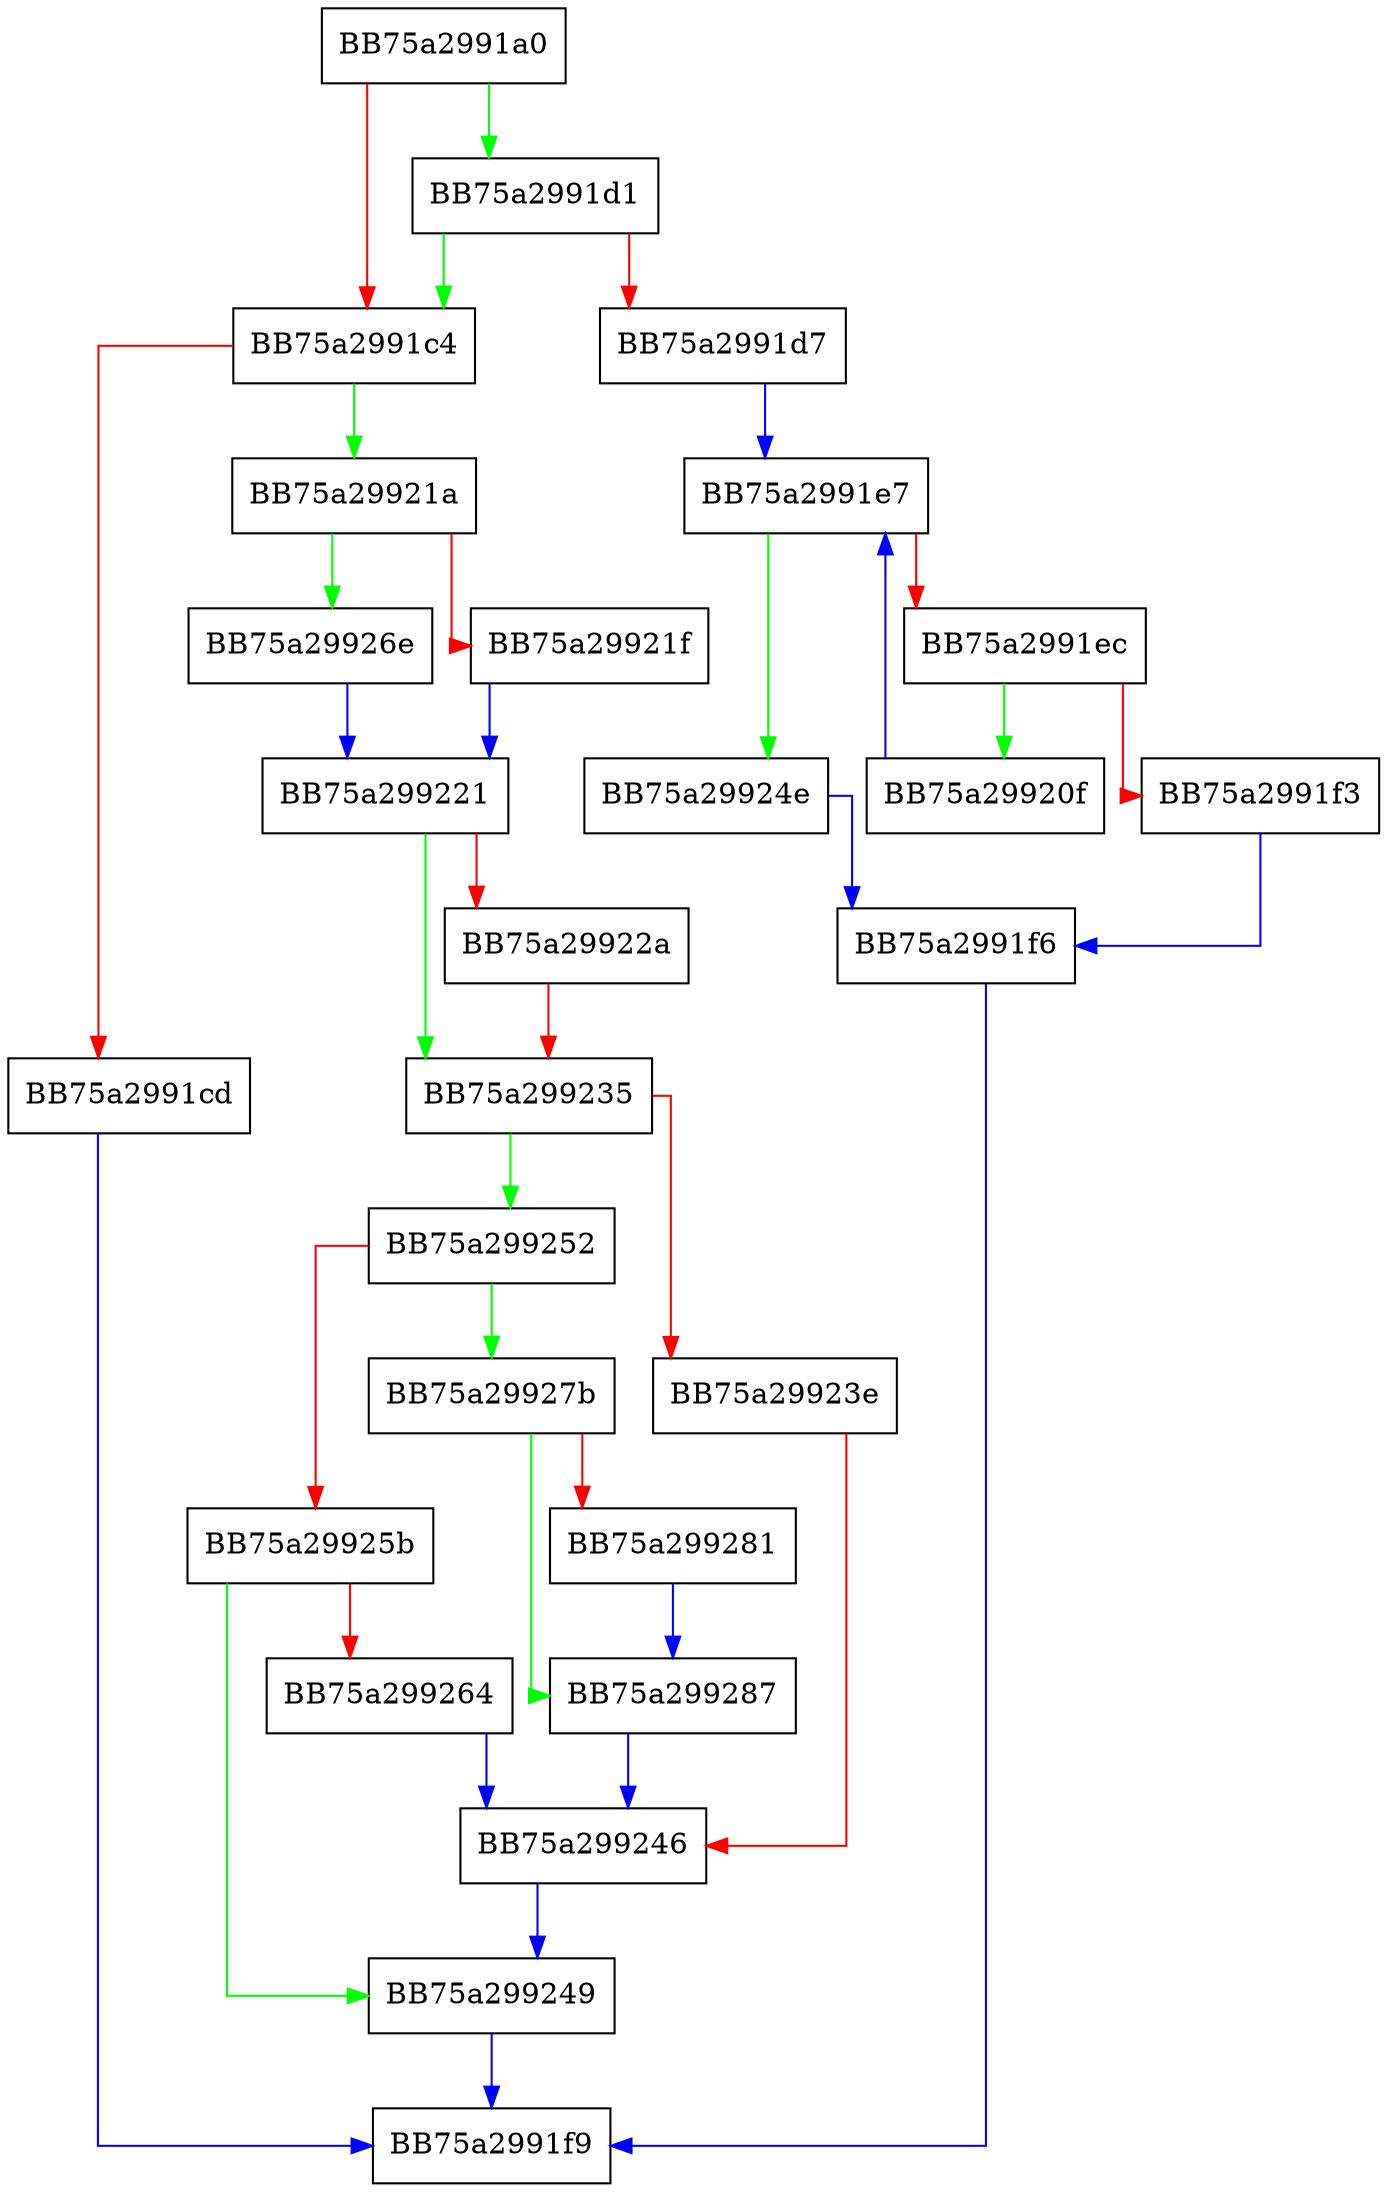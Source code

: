 digraph sqlite3WhereExprUsageNN {
  node [shape="box"];
  graph [splines=ortho];
  BB75a2991a0 -> BB75a2991d1 [color="green"];
  BB75a2991a0 -> BB75a2991c4 [color="red"];
  BB75a2991c4 -> BB75a29921a [color="green"];
  BB75a2991c4 -> BB75a2991cd [color="red"];
  BB75a2991cd -> BB75a2991f9 [color="blue"];
  BB75a2991d1 -> BB75a2991c4 [color="green"];
  BB75a2991d1 -> BB75a2991d7 [color="red"];
  BB75a2991d7 -> BB75a2991e7 [color="blue"];
  BB75a2991e7 -> BB75a29924e [color="green"];
  BB75a2991e7 -> BB75a2991ec [color="red"];
  BB75a2991ec -> BB75a29920f [color="green"];
  BB75a2991ec -> BB75a2991f3 [color="red"];
  BB75a2991f3 -> BB75a2991f6 [color="blue"];
  BB75a2991f6 -> BB75a2991f9 [color="blue"];
  BB75a29920f -> BB75a2991e7 [color="blue"];
  BB75a29921a -> BB75a29926e [color="green"];
  BB75a29921a -> BB75a29921f [color="red"];
  BB75a29921f -> BB75a299221 [color="blue"];
  BB75a299221 -> BB75a299235 [color="green"];
  BB75a299221 -> BB75a29922a [color="red"];
  BB75a29922a -> BB75a299235 [color="red"];
  BB75a299235 -> BB75a299252 [color="green"];
  BB75a299235 -> BB75a29923e [color="red"];
  BB75a29923e -> BB75a299246 [color="red"];
  BB75a299246 -> BB75a299249 [color="blue"];
  BB75a299249 -> BB75a2991f9 [color="blue"];
  BB75a29924e -> BB75a2991f6 [color="blue"];
  BB75a299252 -> BB75a29927b [color="green"];
  BB75a299252 -> BB75a29925b [color="red"];
  BB75a29925b -> BB75a299249 [color="green"];
  BB75a29925b -> BB75a299264 [color="red"];
  BB75a299264 -> BB75a299246 [color="blue"];
  BB75a29926e -> BB75a299221 [color="blue"];
  BB75a29927b -> BB75a299287 [color="green"];
  BB75a29927b -> BB75a299281 [color="red"];
  BB75a299281 -> BB75a299287 [color="blue"];
  BB75a299287 -> BB75a299246 [color="blue"];
}